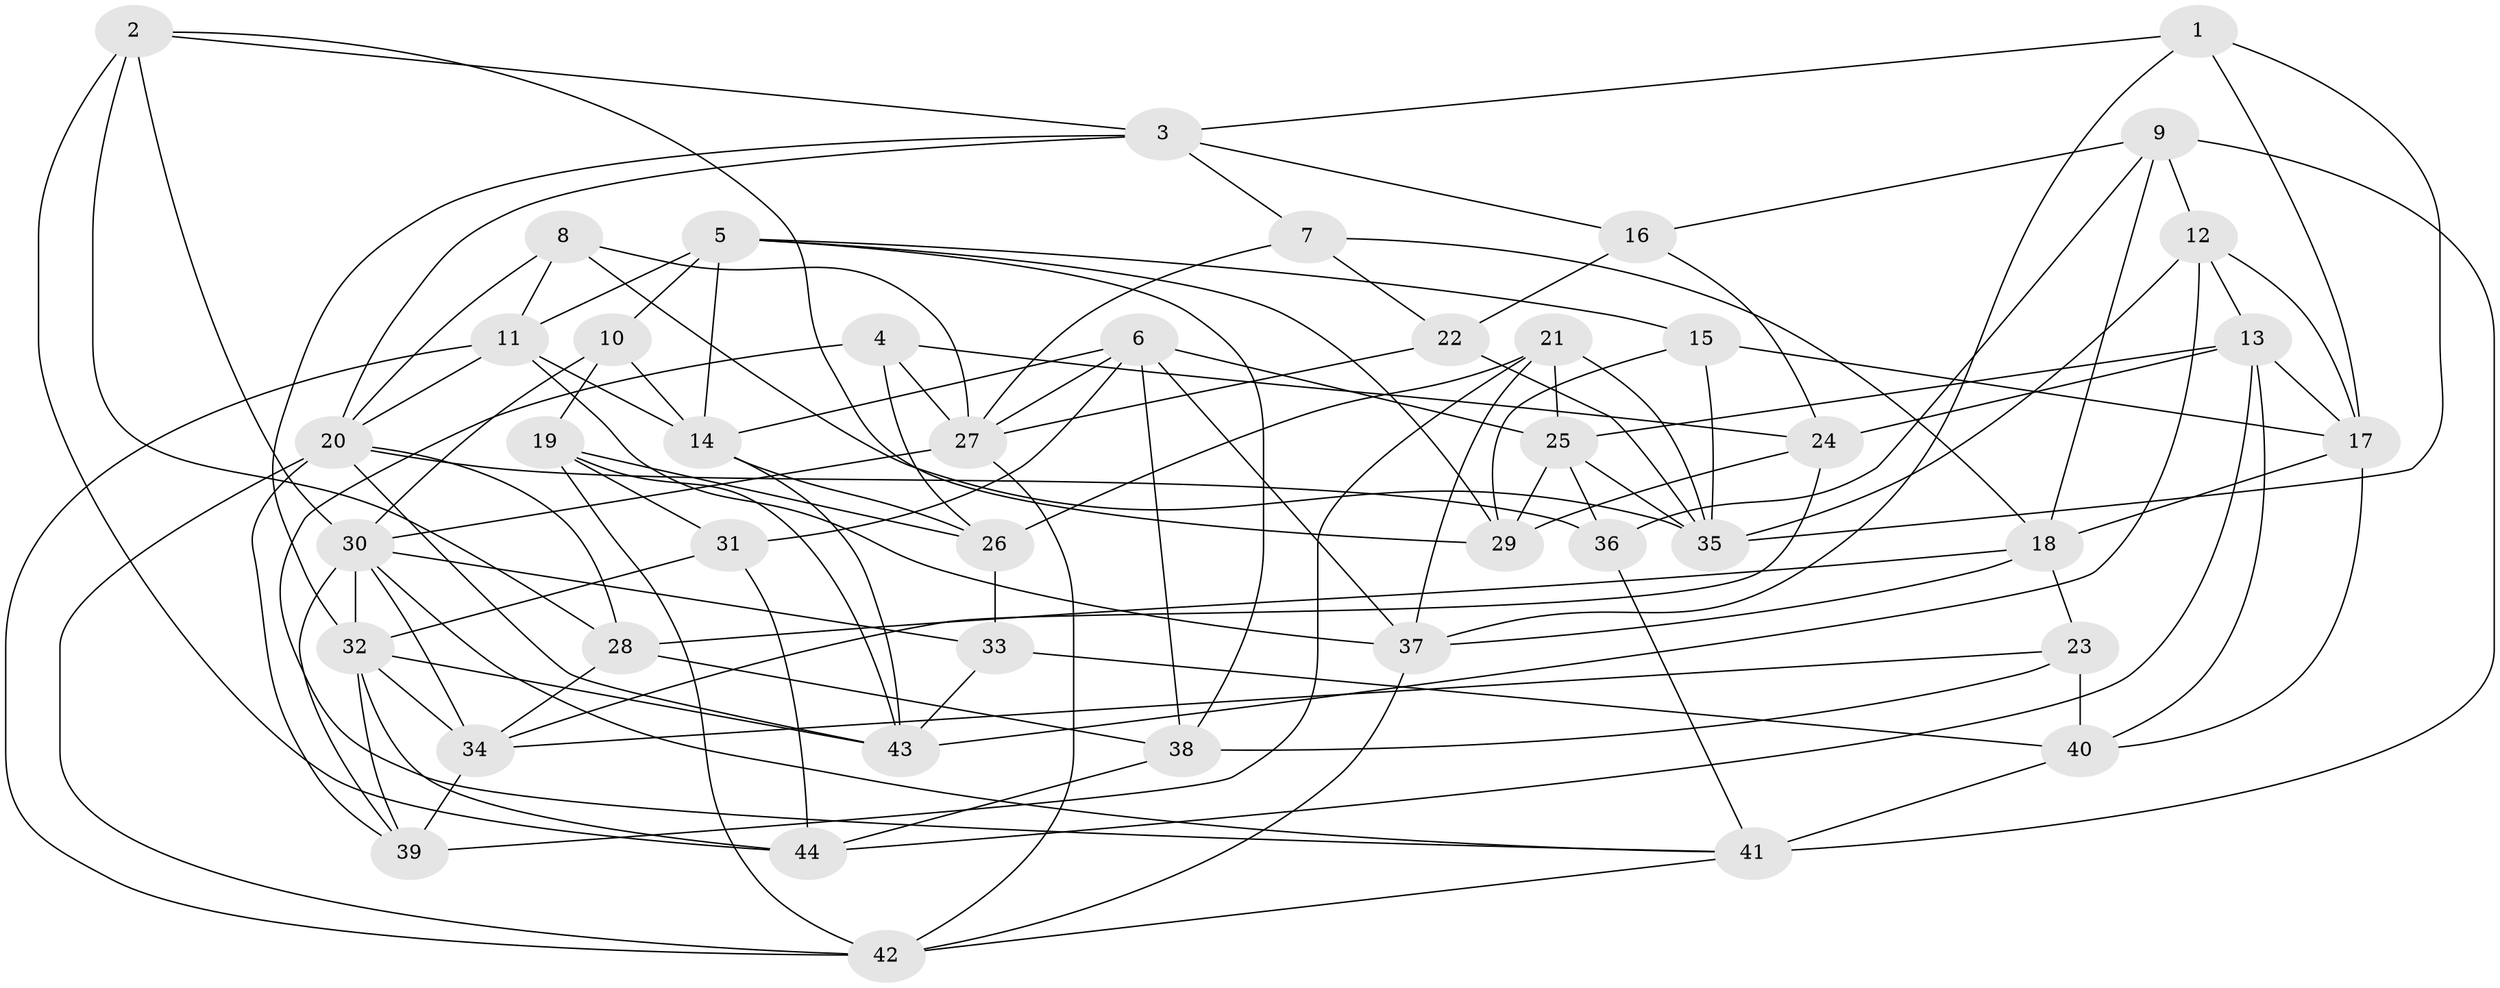 // original degree distribution, {4: 1.0}
// Generated by graph-tools (version 1.1) at 2025/45/03/06/25 01:45:10]
// undirected, 44 vertices, 117 edges
graph export_dot {
graph [start="1"]
  node [color=gray90,style=filled];
  1;
  2;
  3;
  4;
  5;
  6;
  7;
  8;
  9;
  10;
  11;
  12;
  13;
  14;
  15;
  16;
  17;
  18;
  19;
  20;
  21;
  22;
  23;
  24;
  25;
  26;
  27;
  28;
  29;
  30;
  31;
  32;
  33;
  34;
  35;
  36;
  37;
  38;
  39;
  40;
  41;
  42;
  43;
  44;
  1 -- 3 [weight=1.0];
  1 -- 17 [weight=1.0];
  1 -- 35 [weight=1.0];
  1 -- 37 [weight=1.0];
  2 -- 3 [weight=1.0];
  2 -- 28 [weight=2.0];
  2 -- 29 [weight=1.0];
  2 -- 30 [weight=1.0];
  2 -- 44 [weight=1.0];
  3 -- 7 [weight=1.0];
  3 -- 16 [weight=1.0];
  3 -- 20 [weight=1.0];
  3 -- 32 [weight=1.0];
  4 -- 24 [weight=1.0];
  4 -- 26 [weight=1.0];
  4 -- 27 [weight=1.0];
  4 -- 41 [weight=1.0];
  5 -- 10 [weight=1.0];
  5 -- 11 [weight=1.0];
  5 -- 14 [weight=1.0];
  5 -- 15 [weight=1.0];
  5 -- 29 [weight=1.0];
  5 -- 38 [weight=1.0];
  6 -- 14 [weight=1.0];
  6 -- 25 [weight=1.0];
  6 -- 27 [weight=1.0];
  6 -- 31 [weight=1.0];
  6 -- 37 [weight=1.0];
  6 -- 38 [weight=1.0];
  7 -- 18 [weight=1.0];
  7 -- 22 [weight=1.0];
  7 -- 27 [weight=1.0];
  8 -- 11 [weight=1.0];
  8 -- 20 [weight=1.0];
  8 -- 27 [weight=1.0];
  8 -- 35 [weight=1.0];
  9 -- 12 [weight=2.0];
  9 -- 16 [weight=1.0];
  9 -- 18 [weight=1.0];
  9 -- 36 [weight=1.0];
  9 -- 41 [weight=1.0];
  10 -- 14 [weight=1.0];
  10 -- 19 [weight=1.0];
  10 -- 30 [weight=1.0];
  11 -- 14 [weight=1.0];
  11 -- 20 [weight=1.0];
  11 -- 37 [weight=1.0];
  11 -- 42 [weight=1.0];
  12 -- 13 [weight=1.0];
  12 -- 17 [weight=1.0];
  12 -- 35 [weight=1.0];
  12 -- 43 [weight=1.0];
  13 -- 17 [weight=1.0];
  13 -- 24 [weight=1.0];
  13 -- 25 [weight=1.0];
  13 -- 40 [weight=1.0];
  13 -- 44 [weight=1.0];
  14 -- 26 [weight=1.0];
  14 -- 43 [weight=1.0];
  15 -- 17 [weight=1.0];
  15 -- 29 [weight=1.0];
  15 -- 35 [weight=1.0];
  16 -- 22 [weight=1.0];
  16 -- 24 [weight=1.0];
  17 -- 18 [weight=1.0];
  17 -- 40 [weight=1.0];
  18 -- 23 [weight=1.0];
  18 -- 28 [weight=1.0];
  18 -- 37 [weight=1.0];
  19 -- 26 [weight=1.0];
  19 -- 31 [weight=2.0];
  19 -- 42 [weight=1.0];
  19 -- 43 [weight=1.0];
  20 -- 28 [weight=1.0];
  20 -- 36 [weight=1.0];
  20 -- 39 [weight=1.0];
  20 -- 42 [weight=1.0];
  20 -- 43 [weight=1.0];
  21 -- 25 [weight=1.0];
  21 -- 26 [weight=2.0];
  21 -- 35 [weight=1.0];
  21 -- 37 [weight=1.0];
  21 -- 39 [weight=1.0];
  22 -- 27 [weight=2.0];
  22 -- 35 [weight=2.0];
  23 -- 34 [weight=1.0];
  23 -- 38 [weight=2.0];
  23 -- 40 [weight=2.0];
  24 -- 29 [weight=2.0];
  24 -- 34 [weight=1.0];
  25 -- 29 [weight=1.0];
  25 -- 35 [weight=1.0];
  25 -- 36 [weight=1.0];
  26 -- 33 [weight=1.0];
  27 -- 30 [weight=1.0];
  27 -- 42 [weight=1.0];
  28 -- 34 [weight=1.0];
  28 -- 38 [weight=1.0];
  30 -- 32 [weight=1.0];
  30 -- 33 [weight=1.0];
  30 -- 34 [weight=1.0];
  30 -- 39 [weight=1.0];
  30 -- 41 [weight=1.0];
  31 -- 32 [weight=1.0];
  31 -- 44 [weight=2.0];
  32 -- 34 [weight=2.0];
  32 -- 39 [weight=1.0];
  32 -- 43 [weight=1.0];
  32 -- 44 [weight=1.0];
  33 -- 40 [weight=1.0];
  33 -- 43 [weight=1.0];
  34 -- 39 [weight=2.0];
  36 -- 41 [weight=1.0];
  37 -- 42 [weight=1.0];
  38 -- 44 [weight=1.0];
  40 -- 41 [weight=1.0];
  41 -- 42 [weight=1.0];
}
